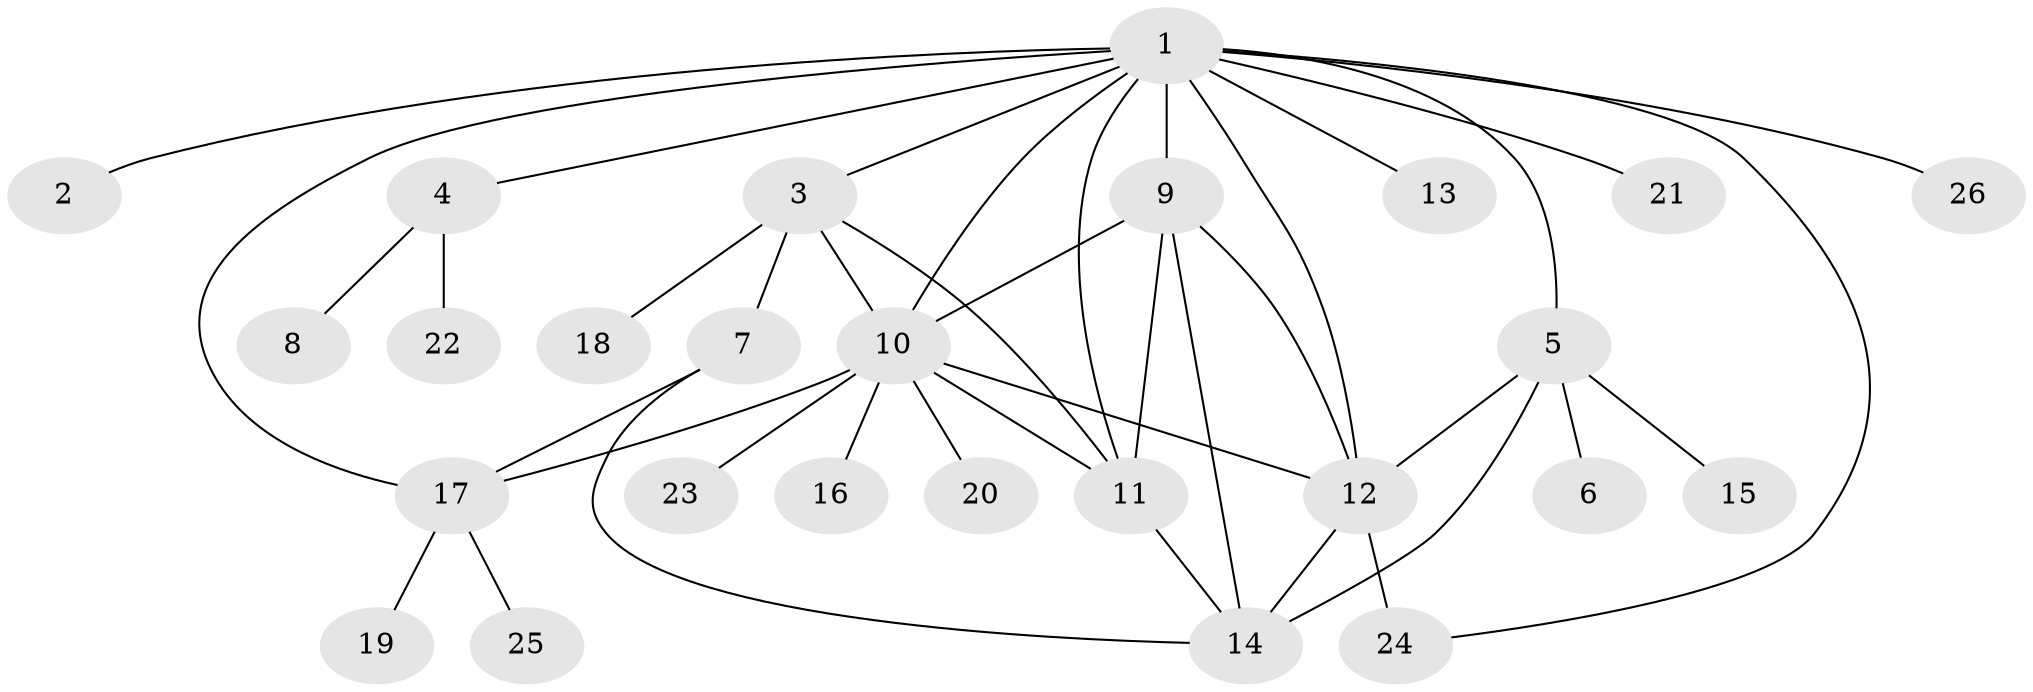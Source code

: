 // original degree distribution, {15: 0.038461538461538464, 2: 0.17307692307692307, 1: 0.4423076923076923, 8: 0.019230769230769232, 3: 0.09615384615384616, 6: 0.019230769230769232, 4: 0.1346153846153846, 5: 0.019230769230769232, 7: 0.038461538461538464, 9: 0.019230769230769232}
// Generated by graph-tools (version 1.1) at 2025/35/03/09/25 02:35:20]
// undirected, 26 vertices, 40 edges
graph export_dot {
graph [start="1"]
  node [color=gray90,style=filled];
  1;
  2;
  3;
  4;
  5;
  6;
  7;
  8;
  9;
  10;
  11;
  12;
  13;
  14;
  15;
  16;
  17;
  18;
  19;
  20;
  21;
  22;
  23;
  24;
  25;
  26;
  1 -- 2 [weight=1.0];
  1 -- 3 [weight=1.0];
  1 -- 4 [weight=1.0];
  1 -- 5 [weight=1.0];
  1 -- 9 [weight=1.0];
  1 -- 10 [weight=1.0];
  1 -- 11 [weight=1.0];
  1 -- 12 [weight=1.0];
  1 -- 13 [weight=1.0];
  1 -- 17 [weight=1.0];
  1 -- 21 [weight=1.0];
  1 -- 24 [weight=1.0];
  1 -- 26 [weight=1.0];
  3 -- 7 [weight=3.0];
  3 -- 10 [weight=2.0];
  3 -- 11 [weight=1.0];
  3 -- 18 [weight=1.0];
  4 -- 8 [weight=1.0];
  4 -- 22 [weight=1.0];
  5 -- 6 [weight=1.0];
  5 -- 12 [weight=1.0];
  5 -- 14 [weight=1.0];
  5 -- 15 [weight=1.0];
  7 -- 14 [weight=1.0];
  7 -- 17 [weight=1.0];
  9 -- 10 [weight=8.0];
  9 -- 11 [weight=2.0];
  9 -- 12 [weight=1.0];
  9 -- 14 [weight=2.0];
  10 -- 11 [weight=1.0];
  10 -- 12 [weight=1.0];
  10 -- 16 [weight=1.0];
  10 -- 17 [weight=2.0];
  10 -- 20 [weight=1.0];
  10 -- 23 [weight=1.0];
  11 -- 14 [weight=1.0];
  12 -- 14 [weight=1.0];
  12 -- 24 [weight=2.0];
  17 -- 19 [weight=1.0];
  17 -- 25 [weight=1.0];
}
